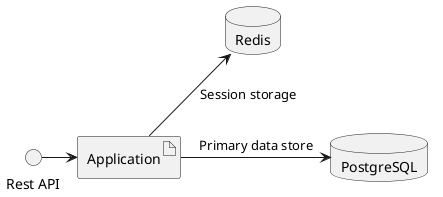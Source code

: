 @startuml

() "Rest API" as rest_api
artifact "Application" as application
database "PostgreSQL" as postgres
database "Redis" as redis

rest_api -> application
application -> postgres : Primary data store
application -up-> redis : Session storage

redis -[hidden]-> postgres

@enduml
